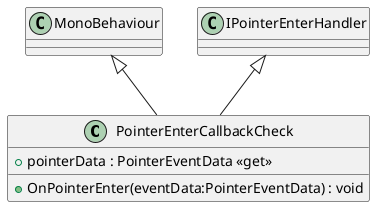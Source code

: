 @startuml
class PointerEnterCallbackCheck {
    + pointerData : PointerEventData <<get>>
    + OnPointerEnter(eventData:PointerEventData) : void
}
MonoBehaviour <|-- PointerEnterCallbackCheck
IPointerEnterHandler <|-- PointerEnterCallbackCheck
@enduml
